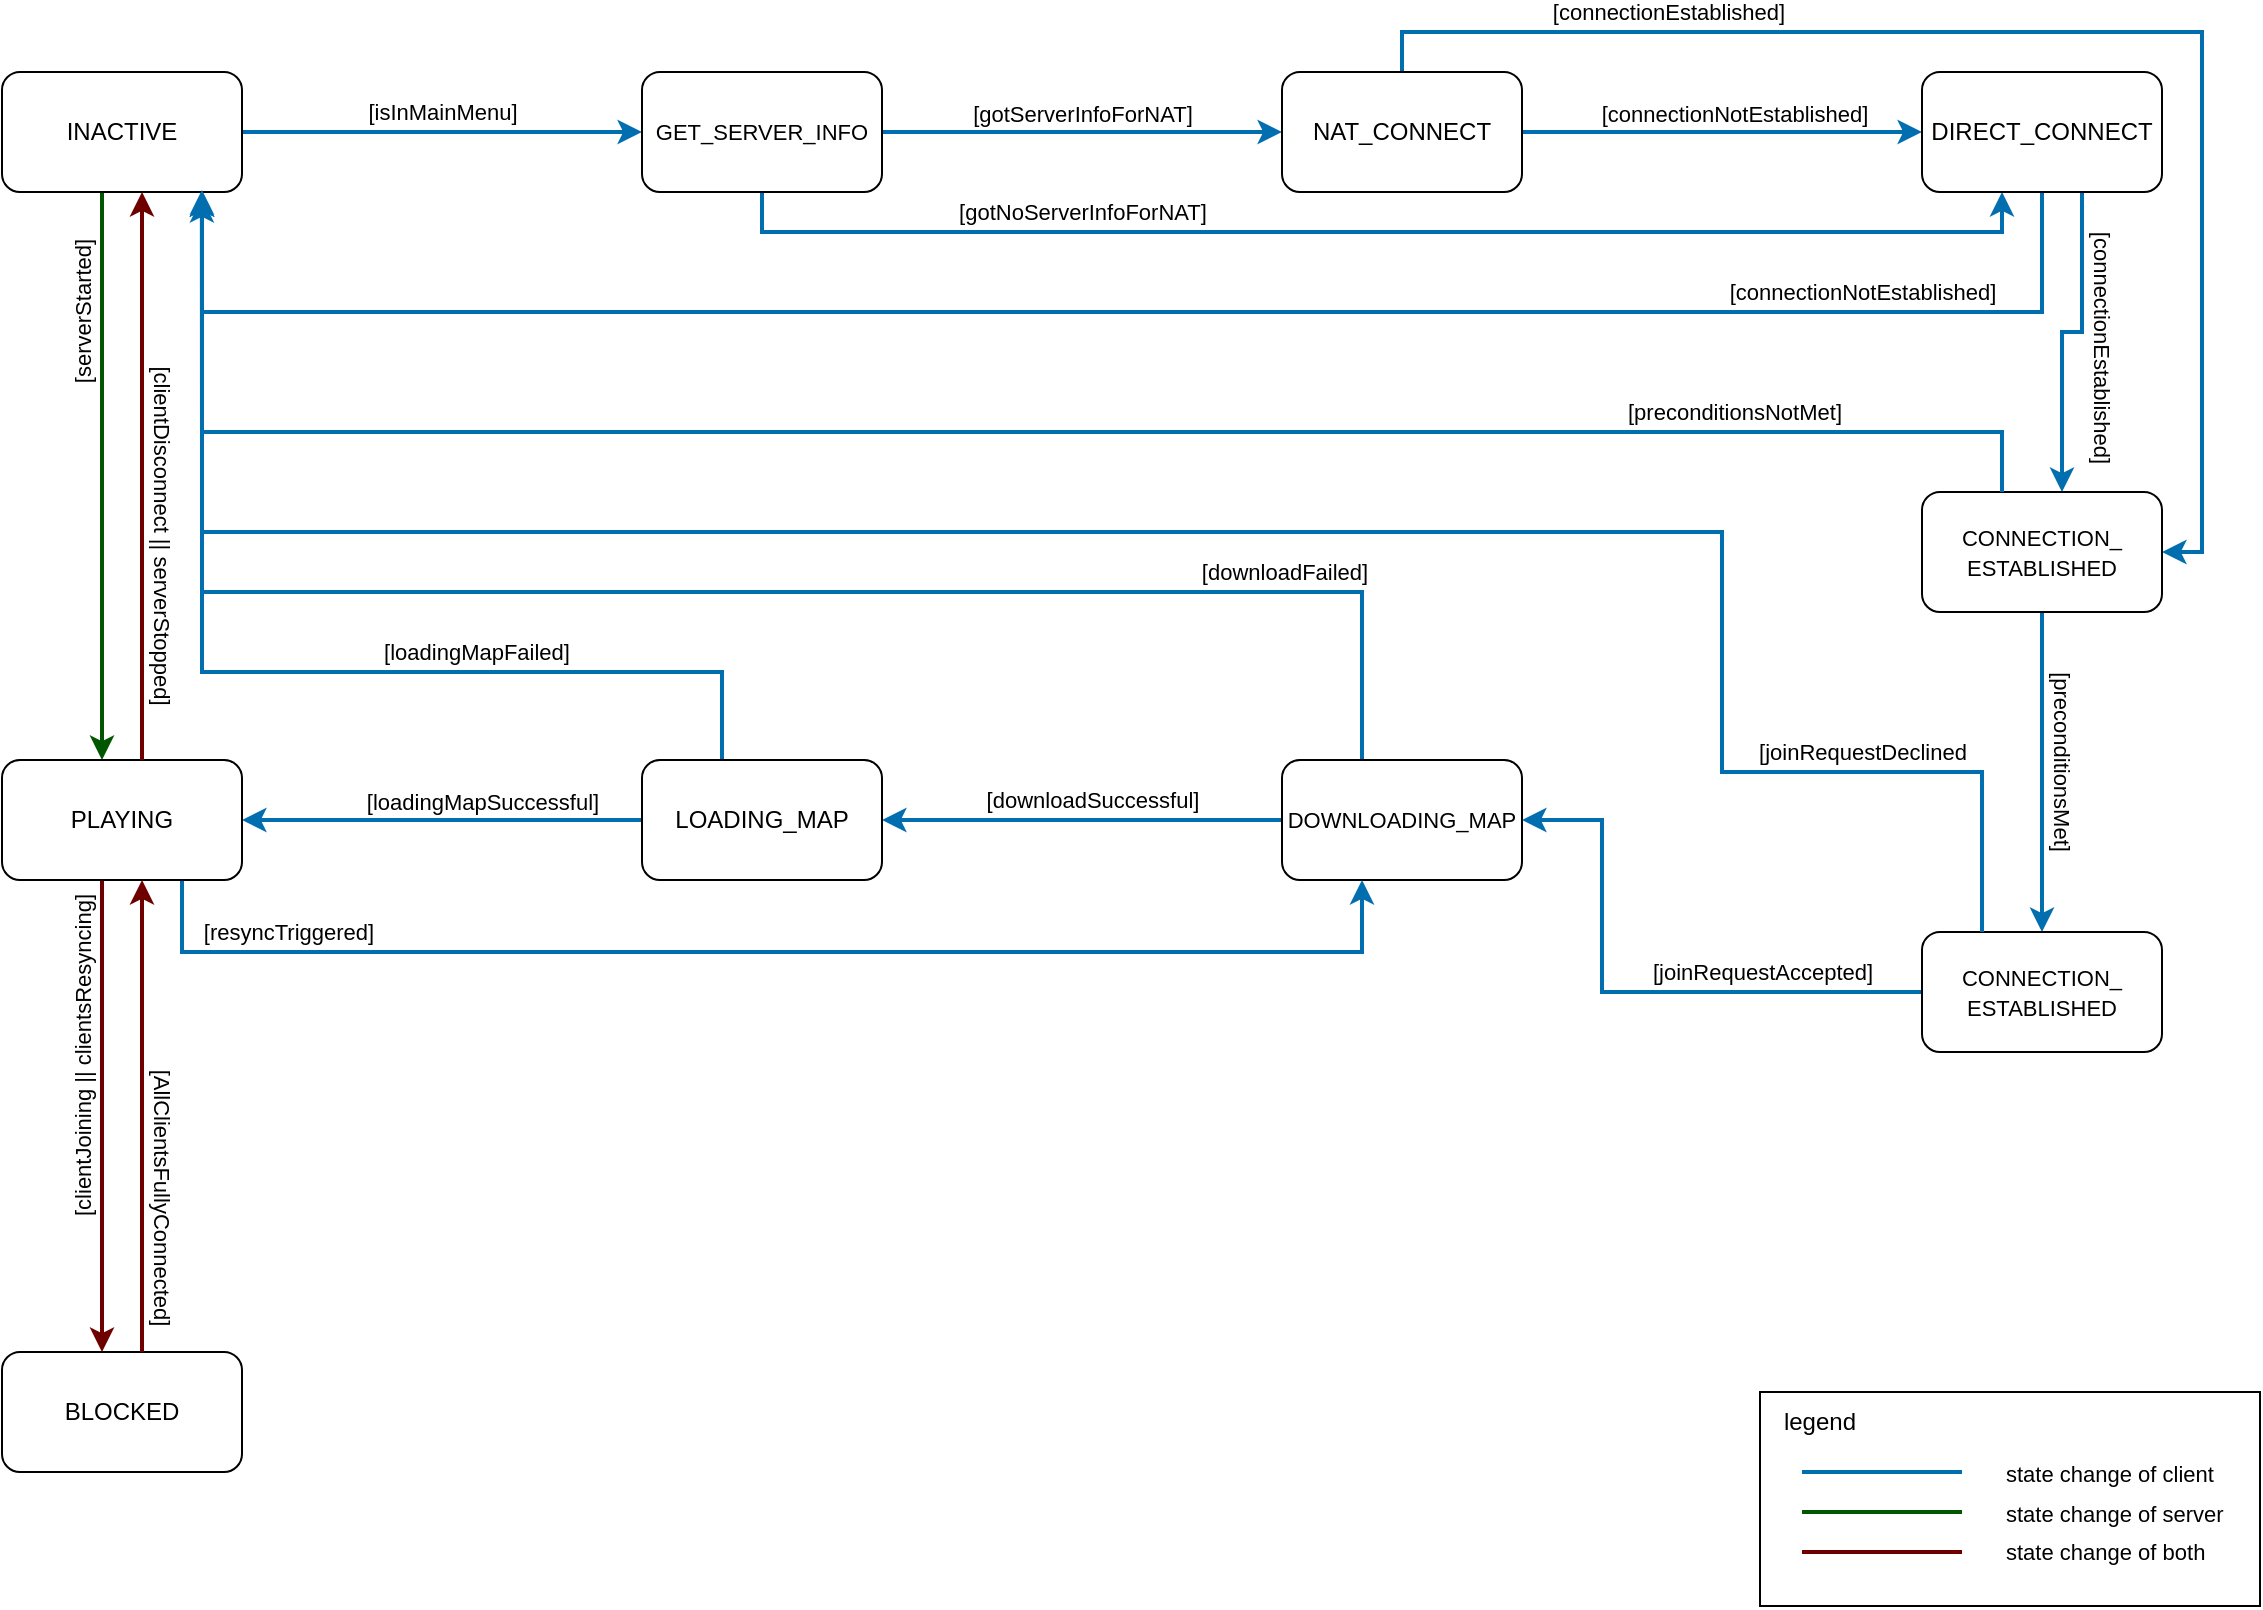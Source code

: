 <mxfile version="24.1.0" type="device">
  <diagram name="Page-1" id="58cdce13-f638-feb5-8d6f-7d28b1aa9fa0">
    <mxGraphModel dx="1434" dy="836" grid="1" gridSize="10" guides="1" tooltips="1" connect="1" arrows="1" fold="1" page="1" pageScale="1" pageWidth="1169" pageHeight="827" background="none" math="0" shadow="0">
      <root>
        <mxCell id="0" />
        <mxCell id="1" parent="0" />
        <mxCell id="YjNhqu2CfmliH0PkFurq-52" value="" style="whiteSpace=wrap;html=1;" parent="1" vertex="1">
          <mxGeometry x="919" y="720" width="250" height="107" as="geometry" />
        </mxCell>
        <mxCell id="YjNhqu2CfmliH0PkFurq-3" value="" style="edgeStyle=orthogonalEdgeStyle;rounded=0;orthogonalLoop=1;jettySize=auto;html=1;fillColor=#1ba1e2;strokeColor=#006EAF;strokeWidth=2;" parent="1" source="YjNhqu2CfmliH0PkFurq-1" target="YjNhqu2CfmliH0PkFurq-2" edge="1">
          <mxGeometry relative="1" as="geometry" />
        </mxCell>
        <mxCell id="YjNhqu2CfmliH0PkFurq-24" value="[isInMainMenu]" style="edgeLabel;html=1;align=center;verticalAlign=middle;resizable=0;points=[];" parent="YjNhqu2CfmliH0PkFurq-3" vertex="1" connectable="0">
          <mxGeometry relative="1" as="geometry">
            <mxPoint y="-10" as="offset" />
          </mxGeometry>
        </mxCell>
        <mxCell id="YjNhqu2CfmliH0PkFurq-16" style="edgeStyle=orthogonalEdgeStyle;rounded=0;orthogonalLoop=1;jettySize=auto;html=1;fillColor=#008a00;strokeColor=#005700;endSize=6;strokeWidth=2;" parent="1" source="YjNhqu2CfmliH0PkFurq-1" target="YjNhqu2CfmliH0PkFurq-13" edge="1">
          <mxGeometry relative="1" as="geometry">
            <mxPoint x="80" y="390" as="targetPoint" />
            <Array as="points">
              <mxPoint x="90" y="260" />
              <mxPoint x="90" y="260" />
            </Array>
          </mxGeometry>
        </mxCell>
        <mxCell id="YjNhqu2CfmliH0PkFurq-42" value="[serverStarted]" style="edgeLabel;html=1;align=center;verticalAlign=middle;resizable=0;points=[];rotation=-90;" parent="YjNhqu2CfmliH0PkFurq-16" vertex="1" connectable="0">
          <mxGeometry x="0.176" y="-3" relative="1" as="geometry">
            <mxPoint x="-7" y="-107" as="offset" />
          </mxGeometry>
        </mxCell>
        <mxCell id="YjNhqu2CfmliH0PkFurq-1" value="INACTIVE" style="rounded=1;whiteSpace=wrap;html=1;" parent="1" vertex="1">
          <mxGeometry x="40" y="60" width="120" height="60" as="geometry" />
        </mxCell>
        <mxCell id="YjNhqu2CfmliH0PkFurq-5" value="" style="edgeStyle=orthogonalEdgeStyle;rounded=0;orthogonalLoop=1;jettySize=auto;html=1;fillColor=#1ba1e2;strokeColor=#006EAF;strokeWidth=2;" parent="1" source="YjNhqu2CfmliH0PkFurq-2" target="YjNhqu2CfmliH0PkFurq-4" edge="1">
          <mxGeometry relative="1" as="geometry" />
        </mxCell>
        <mxCell id="YjNhqu2CfmliH0PkFurq-27" value="[gotServerInfoForNAT]" style="edgeLabel;html=1;align=center;verticalAlign=middle;resizable=0;points=[];" parent="YjNhqu2CfmliH0PkFurq-5" vertex="1" connectable="0">
          <mxGeometry relative="1" as="geometry">
            <mxPoint y="-9" as="offset" />
          </mxGeometry>
        </mxCell>
        <mxCell id="YjNhqu2CfmliH0PkFurq-15" style="edgeStyle=orthogonalEdgeStyle;rounded=0;orthogonalLoop=1;jettySize=auto;html=1;fillColor=#1ba1e2;strokeColor=#006EAF;strokeWidth=2;" parent="1" source="YjNhqu2CfmliH0PkFurq-2" target="YjNhqu2CfmliH0PkFurq-6" edge="1">
          <mxGeometry relative="1" as="geometry">
            <Array as="points">
              <mxPoint x="420" y="140" />
              <mxPoint x="1040" y="140" />
            </Array>
          </mxGeometry>
        </mxCell>
        <mxCell id="YjNhqu2CfmliH0PkFurq-30" value="[gotNoServerInfoForNAT]" style="edgeLabel;html=1;align=center;verticalAlign=middle;resizable=0;points=[];" parent="YjNhqu2CfmliH0PkFurq-15" vertex="1" connectable="0">
          <mxGeometry x="-0.594" y="1" relative="1" as="geometry">
            <mxPoint x="46" y="-9" as="offset" />
          </mxGeometry>
        </mxCell>
        <mxCell id="YjNhqu2CfmliH0PkFurq-2" value="&lt;font style=&quot;font-size: 11px;&quot;&gt;GET_SERVER_INFO&lt;/font&gt;" style="whiteSpace=wrap;html=1;rounded=1;" parent="1" vertex="1">
          <mxGeometry x="360" y="60" width="120" height="60" as="geometry" />
        </mxCell>
        <mxCell id="YjNhqu2CfmliH0PkFurq-7" value="" style="edgeStyle=orthogonalEdgeStyle;rounded=0;orthogonalLoop=1;jettySize=auto;html=1;fillColor=#1ba1e2;strokeColor=#006EAF;strokeWidth=2;" parent="1" source="YjNhqu2CfmliH0PkFurq-4" target="YjNhqu2CfmliH0PkFurq-6" edge="1">
          <mxGeometry relative="1" as="geometry" />
        </mxCell>
        <mxCell id="YjNhqu2CfmliH0PkFurq-29" value="[connectionNotEstablished]" style="edgeLabel;html=1;align=center;verticalAlign=middle;resizable=0;points=[];" parent="YjNhqu2CfmliH0PkFurq-7" vertex="1" connectable="0">
          <mxGeometry x="0.11" y="1" relative="1" as="geometry">
            <mxPoint x="-5" y="-8" as="offset" />
          </mxGeometry>
        </mxCell>
        <mxCell id="YjNhqu2CfmliH0PkFurq-10" style="edgeStyle=orthogonalEdgeStyle;rounded=0;orthogonalLoop=1;jettySize=auto;html=1;fillColor=#1ba1e2;strokeColor=#006EAF;strokeWidth=2;entryX=1;entryY=0.5;entryDx=0;entryDy=0;" parent="1" source="YjNhqu2CfmliH0PkFurq-4" target="IL9H_qzRFQKTHQHTOQit-1" edge="1">
          <mxGeometry relative="1" as="geometry">
            <Array as="points">
              <mxPoint x="740" y="40" />
              <mxPoint x="1140" y="40" />
              <mxPoint x="1140" y="300" />
            </Array>
          </mxGeometry>
        </mxCell>
        <mxCell id="YjNhqu2CfmliH0PkFurq-28" value="[connectionEstablished]" style="edgeLabel;html=1;align=center;verticalAlign=middle;resizable=0;points=[];" parent="YjNhqu2CfmliH0PkFurq-10" vertex="1" connectable="0">
          <mxGeometry x="-0.64" y="1" relative="1" as="geometry">
            <mxPoint x="27" y="-9" as="offset" />
          </mxGeometry>
        </mxCell>
        <mxCell id="YjNhqu2CfmliH0PkFurq-4" value="NAT_CONNECT" style="whiteSpace=wrap;html=1;rounded=1;" parent="1" vertex="1">
          <mxGeometry x="680" y="60" width="120" height="60" as="geometry" />
        </mxCell>
        <mxCell id="YjNhqu2CfmliH0PkFurq-9" value="" style="edgeStyle=orthogonalEdgeStyle;rounded=0;orthogonalLoop=1;jettySize=auto;html=1;fillColor=#1ba1e2;strokeColor=#006EAF;strokeWidth=2;" parent="1" source="YjNhqu2CfmliH0PkFurq-6" target="IL9H_qzRFQKTHQHTOQit-1" edge="1">
          <mxGeometry relative="1" as="geometry">
            <Array as="points">
              <mxPoint x="1080" y="190" />
              <mxPoint x="1070" y="190" />
            </Array>
            <mxPoint x="1070" y="240" as="targetPoint" />
          </mxGeometry>
        </mxCell>
        <mxCell id="YjNhqu2CfmliH0PkFurq-31" value="[connectionEstablished]" style="edgeLabel;html=1;align=center;verticalAlign=middle;resizable=0;points=[];rotation=90;" parent="YjNhqu2CfmliH0PkFurq-9" vertex="1" connectable="0">
          <mxGeometry x="-0.662" y="-3" relative="1" as="geometry">
            <mxPoint x="13" y="50" as="offset" />
          </mxGeometry>
        </mxCell>
        <mxCell id="YjNhqu2CfmliH0PkFurq-32" style="edgeStyle=orthogonalEdgeStyle;rounded=0;orthogonalLoop=1;jettySize=auto;html=1;fillColor=#1ba1e2;strokeColor=#006EAF;strokeWidth=2;" parent="1" source="YjNhqu2CfmliH0PkFurq-6" target="YjNhqu2CfmliH0PkFurq-1" edge="1">
          <mxGeometry relative="1" as="geometry">
            <mxPoint x="1040" y="260" as="targetPoint" />
            <Array as="points">
              <mxPoint x="1060" y="180" />
              <mxPoint x="140" y="180" />
            </Array>
          </mxGeometry>
        </mxCell>
        <mxCell id="YjNhqu2CfmliH0PkFurq-33" value="[connectionNotEstablished]" style="edgeLabel;html=1;align=center;verticalAlign=middle;resizable=0;points=[];" parent="YjNhqu2CfmliH0PkFurq-32" vertex="1" connectable="0">
          <mxGeometry x="-0.823" y="1" relative="1" as="geometry">
            <mxPoint x="-58" y="-11" as="offset" />
          </mxGeometry>
        </mxCell>
        <mxCell id="YjNhqu2CfmliH0PkFurq-6" value="DIRECT_CONNECT" style="whiteSpace=wrap;html=1;rounded=1;" parent="1" vertex="1">
          <mxGeometry x="1000" y="60" width="120" height="60" as="geometry" />
        </mxCell>
        <mxCell id="YjNhqu2CfmliH0PkFurq-12" value="" style="edgeStyle=orthogonalEdgeStyle;rounded=0;orthogonalLoop=1;jettySize=auto;html=1;fillColor=#1ba1e2;strokeColor=#006EAF;strokeWidth=2;" parent="1" source="YjNhqu2CfmliH0PkFurq-8" target="YjNhqu2CfmliH0PkFurq-11" edge="1">
          <mxGeometry relative="1" as="geometry" />
        </mxCell>
        <mxCell id="YjNhqu2CfmliH0PkFurq-34" value="[downloadSuccessful]" style="edgeLabel;html=1;align=center;verticalAlign=middle;resizable=0;points=[];" parent="YjNhqu2CfmliH0PkFurq-12" vertex="1" connectable="0">
          <mxGeometry x="-0.55" y="2" relative="1" as="geometry">
            <mxPoint x="-50" y="-12" as="offset" />
          </mxGeometry>
        </mxCell>
        <mxCell id="YjNhqu2CfmliH0PkFurq-35" style="edgeStyle=orthogonalEdgeStyle;rounded=0;orthogonalLoop=1;jettySize=auto;html=1;fillColor=#1ba1e2;strokeColor=#006EAF;strokeWidth=2;" parent="1" source="YjNhqu2CfmliH0PkFurq-8" target="YjNhqu2CfmliH0PkFurq-1" edge="1">
          <mxGeometry relative="1" as="geometry">
            <Array as="points">
              <mxPoint x="720" y="320" />
              <mxPoint x="140" y="320" />
            </Array>
          </mxGeometry>
        </mxCell>
        <mxCell id="YjNhqu2CfmliH0PkFurq-36" value="[downloadFailed]" style="edgeLabel;html=1;align=center;verticalAlign=middle;resizable=0;points=[];" parent="YjNhqu2CfmliH0PkFurq-35" vertex="1" connectable="0">
          <mxGeometry x="-0.658" y="1" relative="1" as="geometry">
            <mxPoint x="24" y="-11" as="offset" />
          </mxGeometry>
        </mxCell>
        <mxCell id="YjNhqu2CfmliH0PkFurq-8" value="&lt;font style=&quot;font-size: 11px;&quot;&gt;DOWNLOADING_MAP&lt;/font&gt;" style="whiteSpace=wrap;html=1;rounded=1;" parent="1" vertex="1">
          <mxGeometry x="680" y="404" width="120" height="60" as="geometry" />
        </mxCell>
        <mxCell id="YjNhqu2CfmliH0PkFurq-14" value="" style="edgeStyle=orthogonalEdgeStyle;rounded=0;orthogonalLoop=1;jettySize=auto;html=1;fillColor=#1ba1e2;strokeColor=#006EAF;strokeWidth=2;" parent="1" source="YjNhqu2CfmliH0PkFurq-11" target="YjNhqu2CfmliH0PkFurq-13" edge="1">
          <mxGeometry relative="1" as="geometry" />
        </mxCell>
        <mxCell id="YjNhqu2CfmliH0PkFurq-37" value="[loadingMapSuccessful]" style="edgeLabel;html=1;align=center;verticalAlign=middle;resizable=0;points=[];" parent="YjNhqu2CfmliH0PkFurq-14" vertex="1" connectable="0">
          <mxGeometry x="-0.712" relative="1" as="geometry">
            <mxPoint x="-51" y="-9" as="offset" />
          </mxGeometry>
        </mxCell>
        <mxCell id="YjNhqu2CfmliH0PkFurq-38" style="edgeStyle=orthogonalEdgeStyle;rounded=0;orthogonalLoop=1;jettySize=auto;html=1;fillColor=#1ba1e2;strokeColor=#006EAF;strokeWidth=2;" parent="1" source="YjNhqu2CfmliH0PkFurq-11" target="YjNhqu2CfmliH0PkFurq-1" edge="1">
          <mxGeometry relative="1" as="geometry">
            <Array as="points">
              <mxPoint x="400" y="360" />
              <mxPoint x="140" y="360" />
            </Array>
          </mxGeometry>
        </mxCell>
        <mxCell id="YjNhqu2CfmliH0PkFurq-39" value="[loadingMapFailed]" style="edgeLabel;html=1;align=center;verticalAlign=middle;resizable=0;points=[];" parent="YjNhqu2CfmliH0PkFurq-38" vertex="1" connectable="0">
          <mxGeometry x="-0.461" y="5" relative="1" as="geometry">
            <mxPoint x="-21" y="-15" as="offset" />
          </mxGeometry>
        </mxCell>
        <mxCell id="YjNhqu2CfmliH0PkFurq-11" value="LOADING_MAP" style="whiteSpace=wrap;html=1;rounded=1;" parent="1" vertex="1">
          <mxGeometry x="360" y="404" width="120" height="60" as="geometry" />
        </mxCell>
        <mxCell id="YjNhqu2CfmliH0PkFurq-18" style="edgeStyle=orthogonalEdgeStyle;rounded=0;orthogonalLoop=1;jettySize=auto;html=1;fillColor=#1ba1e2;strokeColor=#006EAF;strokeWidth=2;" parent="1" source="YjNhqu2CfmliH0PkFurq-13" target="YjNhqu2CfmliH0PkFurq-8" edge="1">
          <mxGeometry relative="1" as="geometry">
            <Array as="points">
              <mxPoint x="130" y="500" />
              <mxPoint x="720" y="500" />
            </Array>
          </mxGeometry>
        </mxCell>
        <mxCell id="YjNhqu2CfmliH0PkFurq-40" value="[resyncTriggered]" style="edgeLabel;html=1;align=center;verticalAlign=middle;resizable=0;points=[];" parent="YjNhqu2CfmliH0PkFurq-18" vertex="1" connectable="0">
          <mxGeometry x="-0.86" y="-1" relative="1" as="geometry">
            <mxPoint x="42" y="-11" as="offset" />
          </mxGeometry>
        </mxCell>
        <mxCell id="YjNhqu2CfmliH0PkFurq-20" style="edgeStyle=orthogonalEdgeStyle;rounded=0;orthogonalLoop=1;jettySize=auto;html=1;fillColor=#a20025;strokeColor=#6F0000;strokeWidth=2;" parent="1" source="YjNhqu2CfmliH0PkFurq-13" target="YjNhqu2CfmliH0PkFurq-19" edge="1">
          <mxGeometry relative="1" as="geometry">
            <Array as="points">
              <mxPoint x="90" y="570" />
              <mxPoint x="90" y="570" />
            </Array>
          </mxGeometry>
        </mxCell>
        <mxCell id="YjNhqu2CfmliH0PkFurq-43" value="[clientJoining || clientsResyncing]" style="edgeLabel;html=1;align=center;verticalAlign=middle;resizable=0;points=[];rotation=-90;" parent="YjNhqu2CfmliH0PkFurq-20" vertex="1" connectable="0">
          <mxGeometry x="-0.179" y="4" relative="1" as="geometry">
            <mxPoint x="-14" y="-9" as="offset" />
          </mxGeometry>
        </mxCell>
        <mxCell id="YjNhqu2CfmliH0PkFurq-13" value="PLAYING" style="whiteSpace=wrap;html=1;rounded=1;" parent="1" vertex="1">
          <mxGeometry x="40" y="404" width="120" height="60" as="geometry" />
        </mxCell>
        <mxCell id="YjNhqu2CfmliH0PkFurq-19" value="BLOCKED" style="rounded=1;whiteSpace=wrap;html=1;" parent="1" vertex="1">
          <mxGeometry x="40" y="700" width="120" height="60" as="geometry" />
        </mxCell>
        <mxCell id="YjNhqu2CfmliH0PkFurq-23" style="edgeStyle=orthogonalEdgeStyle;rounded=0;orthogonalLoop=1;jettySize=auto;html=1;fillColor=#a20025;strokeColor=#6F0000;strokeWidth=2;" parent="1" source="YjNhqu2CfmliH0PkFurq-13" target="YjNhqu2CfmliH0PkFurq-1" edge="1">
          <mxGeometry relative="1" as="geometry">
            <mxPoint x="120" y="390" as="sourcePoint" />
            <mxPoint x="150" y="160" as="targetPoint" />
            <Array as="points">
              <mxPoint x="110" y="270" />
              <mxPoint x="110" y="270" />
            </Array>
          </mxGeometry>
        </mxCell>
        <mxCell id="YjNhqu2CfmliH0PkFurq-41" value="[clientDisconnect || serverStopped]" style="edgeLabel;html=1;align=center;verticalAlign=middle;resizable=0;points=[];rotation=90;" parent="YjNhqu2CfmliH0PkFurq-23" vertex="1" connectable="0">
          <mxGeometry x="-0.19" y="2" relative="1" as="geometry">
            <mxPoint x="12" y="2" as="offset" />
          </mxGeometry>
        </mxCell>
        <mxCell id="YjNhqu2CfmliH0PkFurq-26" style="edgeStyle=orthogonalEdgeStyle;rounded=0;orthogonalLoop=1;jettySize=auto;html=1;fillColor=#a20025;strokeColor=#6F0000;endArrow=none;endFill=0;startArrow=classic;startFill=1;strokeWidth=2;" parent="1" source="YjNhqu2CfmliH0PkFurq-13" target="YjNhqu2CfmliH0PkFurq-19" edge="1">
          <mxGeometry relative="1" as="geometry">
            <mxPoint x="80" y="460" as="sourcePoint" />
            <mxPoint x="80" y="580" as="targetPoint" />
            <Array as="points">
              <mxPoint x="110" y="570" />
              <mxPoint x="110" y="570" />
            </Array>
          </mxGeometry>
        </mxCell>
        <mxCell id="YjNhqu2CfmliH0PkFurq-44" value="[AllClientsFullyConnected]" style="edgeLabel;html=1;align=center;verticalAlign=middle;resizable=0;points=[];rotation=90;" parent="YjNhqu2CfmliH0PkFurq-26" vertex="1" connectable="0">
          <mxGeometry x="-0.18" y="-4" relative="1" as="geometry">
            <mxPoint x="14" y="61" as="offset" />
          </mxGeometry>
        </mxCell>
        <mxCell id="YjNhqu2CfmliH0PkFurq-45" value="" style="endArrow=none;html=1;rounded=0;fillColor=#1ba1e2;strokeColor=#006EAF;strokeWidth=2;" parent="1" edge="1">
          <mxGeometry width="50" height="50" relative="1" as="geometry">
            <mxPoint x="940" y="760" as="sourcePoint" />
            <mxPoint x="1020" y="760" as="targetPoint" />
          </mxGeometry>
        </mxCell>
        <mxCell id="YjNhqu2CfmliH0PkFurq-48" value="state change of client" style="edgeLabel;html=1;align=left;verticalAlign=middle;resizable=0;points=[];" parent="YjNhqu2CfmliH0PkFurq-45" vertex="1" connectable="0">
          <mxGeometry x="0.675" y="-1" relative="1" as="geometry">
            <mxPoint x="33" as="offset" />
          </mxGeometry>
        </mxCell>
        <mxCell id="YjNhqu2CfmliH0PkFurq-46" value="" style="endArrow=none;html=1;rounded=0;fillColor=#008a00;strokeColor=#005700;strokeWidth=2;" parent="1" edge="1">
          <mxGeometry width="50" height="50" relative="1" as="geometry">
            <mxPoint x="940" y="780" as="sourcePoint" />
            <mxPoint x="1020" y="780" as="targetPoint" />
          </mxGeometry>
        </mxCell>
        <mxCell id="YjNhqu2CfmliH0PkFurq-49" value="state change of server" style="edgeLabel;html=1;align=left;verticalAlign=middle;resizable=0;points=[];" parent="YjNhqu2CfmliH0PkFurq-46" vertex="1" connectable="0">
          <mxGeometry x="0.6" y="-1" relative="1" as="geometry">
            <mxPoint x="36" as="offset" />
          </mxGeometry>
        </mxCell>
        <mxCell id="YjNhqu2CfmliH0PkFurq-47" value="" style="endArrow=none;html=1;rounded=0;fillColor=#a20025;strokeColor=#6F0000;strokeWidth=2;" parent="1" edge="1">
          <mxGeometry width="50" height="50" relative="1" as="geometry">
            <mxPoint x="940" y="800" as="sourcePoint" />
            <mxPoint x="1020" y="800" as="targetPoint" />
          </mxGeometry>
        </mxCell>
        <mxCell id="YjNhqu2CfmliH0PkFurq-51" value="state change of both" style="edgeLabel;html=1;align=left;verticalAlign=middle;resizable=0;points=[];" parent="YjNhqu2CfmliH0PkFurq-47" vertex="1" connectable="0">
          <mxGeometry x="0.575" relative="1" as="geometry">
            <mxPoint x="37" as="offset" />
          </mxGeometry>
        </mxCell>
        <mxCell id="YjNhqu2CfmliH0PkFurq-57" value="legend" style="text;html=1;align=center;verticalAlign=middle;whiteSpace=wrap;rounded=0;" parent="1" vertex="1">
          <mxGeometry x="919" y="720" width="60" height="30" as="geometry" />
        </mxCell>
        <mxCell id="IL9H_qzRFQKTHQHTOQit-4" style="edgeStyle=orthogonalEdgeStyle;rounded=0;orthogonalLoop=1;jettySize=auto;html=1;exitX=0.5;exitY=1;exitDx=0;exitDy=0;entryX=0.5;entryY=0;entryDx=0;entryDy=0;fillColor=#1ba1e2;strokeColor=#006EAF;strokeWidth=2;" edge="1" parent="1" source="IL9H_qzRFQKTHQHTOQit-1" target="IL9H_qzRFQKTHQHTOQit-2">
          <mxGeometry relative="1" as="geometry" />
        </mxCell>
        <mxCell id="IL9H_qzRFQKTHQHTOQit-7" value="[preconditionsMet]" style="edgeLabel;html=1;align=center;verticalAlign=middle;resizable=0;points=[];rotation=90;" vertex="1" connectable="0" parent="IL9H_qzRFQKTHQHTOQit-4">
          <mxGeometry x="0.513" y="1" relative="1" as="geometry">
            <mxPoint x="9" y="-47" as="offset" />
          </mxGeometry>
        </mxCell>
        <mxCell id="IL9H_qzRFQKTHQHTOQit-1" value="&lt;font style=&quot;font-size: 11px;&quot;&gt;CONNECTION_&lt;/font&gt;&lt;div&gt;&lt;font style=&quot;font-size: 11px;&quot;&gt;ESTABLISHED&lt;/font&gt;&lt;/div&gt;" style="whiteSpace=wrap;html=1;rounded=1;" vertex="1" parent="1">
          <mxGeometry x="1000" y="270" width="120" height="60" as="geometry" />
        </mxCell>
        <mxCell id="IL9H_qzRFQKTHQHTOQit-10" style="edgeStyle=orthogonalEdgeStyle;rounded=0;orthogonalLoop=1;jettySize=auto;html=1;entryX=1;entryY=0.5;entryDx=0;entryDy=0;fillColor=#1ba1e2;strokeColor=#006EAF;strokeWidth=2;" edge="1" parent="1" source="IL9H_qzRFQKTHQHTOQit-2" target="YjNhqu2CfmliH0PkFurq-8">
          <mxGeometry relative="1" as="geometry">
            <Array as="points">
              <mxPoint x="840" y="520" />
              <mxPoint x="840" y="434" />
            </Array>
          </mxGeometry>
        </mxCell>
        <mxCell id="IL9H_qzRFQKTHQHTOQit-11" value="[joinRequestAccepted]" style="edgeLabel;html=1;align=center;verticalAlign=middle;resizable=0;points=[];" vertex="1" connectable="0" parent="IL9H_qzRFQKTHQHTOQit-10">
          <mxGeometry x="0.084" y="4" relative="1" as="geometry">
            <mxPoint x="75" y="-14" as="offset" />
          </mxGeometry>
        </mxCell>
        <mxCell id="IL9H_qzRFQKTHQHTOQit-2" value="&lt;font style=&quot;font-size: 11px;&quot;&gt;CONNECTION_&lt;/font&gt;&lt;div&gt;&lt;font style=&quot;font-size: 11px;&quot;&gt;ESTABLISHED&lt;/font&gt;&lt;/div&gt;" style="whiteSpace=wrap;html=1;rounded=1;" vertex="1" parent="1">
          <mxGeometry x="1000" y="490" width="120" height="60" as="geometry" />
        </mxCell>
        <mxCell id="IL9H_qzRFQKTHQHTOQit-8" style="edgeStyle=orthogonalEdgeStyle;rounded=0;orthogonalLoop=1;jettySize=auto;html=1;entryX=0.833;entryY=0.983;entryDx=0;entryDy=0;entryPerimeter=0;fillColor=#1ba1e2;strokeColor=#006EAF;strokeWidth=2;" edge="1" parent="1" source="IL9H_qzRFQKTHQHTOQit-1" target="YjNhqu2CfmliH0PkFurq-1">
          <mxGeometry relative="1" as="geometry">
            <Array as="points">
              <mxPoint x="1040" y="240" />
              <mxPoint x="140" y="240" />
            </Array>
          </mxGeometry>
        </mxCell>
        <mxCell id="IL9H_qzRFQKTHQHTOQit-9" value="[preconditionsNotMet]" style="edgeLabel;html=1;align=center;verticalAlign=middle;resizable=0;points=[];" vertex="1" connectable="0" parent="IL9H_qzRFQKTHQHTOQit-8">
          <mxGeometry x="-0.687" relative="1" as="geometry">
            <mxPoint y="-10" as="offset" />
          </mxGeometry>
        </mxCell>
        <mxCell id="IL9H_qzRFQKTHQHTOQit-13" style="edgeStyle=orthogonalEdgeStyle;rounded=0;orthogonalLoop=1;jettySize=auto;html=1;exitX=0.25;exitY=0;exitDx=0;exitDy=0;entryX=0.833;entryY=1.05;entryDx=0;entryDy=0;entryPerimeter=0;fillColor=#1ba1e2;strokeColor=#006EAF;strokeWidth=2;" edge="1" parent="1" source="IL9H_qzRFQKTHQHTOQit-2" target="YjNhqu2CfmliH0PkFurq-1">
          <mxGeometry relative="1" as="geometry">
            <Array as="points">
              <mxPoint x="1030" y="410" />
              <mxPoint x="900" y="410" />
              <mxPoint x="900" y="290" />
              <mxPoint x="140" y="290" />
            </Array>
          </mxGeometry>
        </mxCell>
        <mxCell id="IL9H_qzRFQKTHQHTOQit-15" value="[joinRequestDeclined" style="edgeLabel;html=1;align=center;verticalAlign=middle;resizable=0;points=[];" vertex="1" connectable="0" parent="IL9H_qzRFQKTHQHTOQit-13">
          <mxGeometry x="-0.596" y="2" relative="1" as="geometry">
            <mxPoint x="72" y="34" as="offset" />
          </mxGeometry>
        </mxCell>
      </root>
    </mxGraphModel>
  </diagram>
</mxfile>
